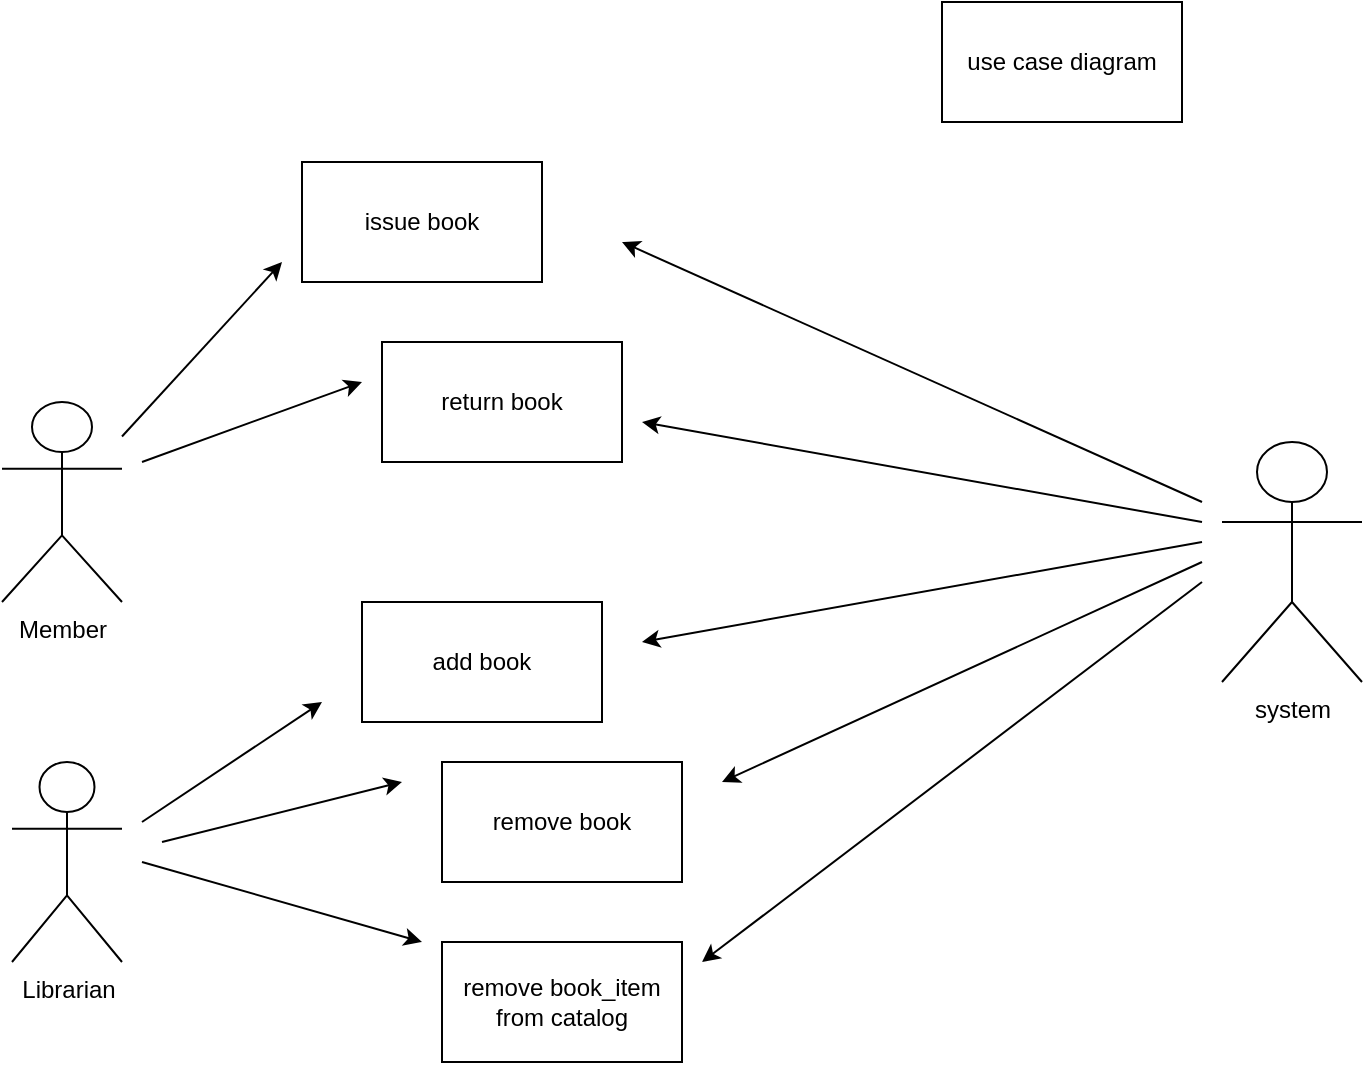 <mxfile version="13.9.9" type="device"><diagram id="IVMDM2jIV5ksAbz_jSe2" name="Page-1"><mxGraphModel dx="1024" dy="552" grid="1" gridSize="10" guides="1" tooltips="1" connect="1" arrows="1" fold="1" page="1" pageScale="1" pageWidth="850" pageHeight="1100" math="0" shadow="0"><root><mxCell id="0"/><mxCell id="1" parent="0"/><mxCell id="i5PpQYVrMj4ilik65cCJ-1" value="Member" style="shape=umlActor;verticalLabelPosition=bottom;verticalAlign=top;html=1;outlineConnect=0;" parent="1" vertex="1"><mxGeometry x="100" y="230" width="60" height="100" as="geometry"/></mxCell><mxCell id="i5PpQYVrMj4ilik65cCJ-2" value="" style="endArrow=classic;html=1;" parent="1" source="i5PpQYVrMj4ilik65cCJ-1" edge="1"><mxGeometry width="50" height="50" relative="1" as="geometry"><mxPoint x="190" y="210" as="sourcePoint"/><mxPoint x="240" y="160" as="targetPoint"/></mxGeometry></mxCell><mxCell id="i5PpQYVrMj4ilik65cCJ-3" value="" style="endArrow=classic;html=1;" parent="1" edge="1"><mxGeometry width="50" height="50" relative="1" as="geometry"><mxPoint x="170" y="260" as="sourcePoint"/><mxPoint x="280" y="220" as="targetPoint"/></mxGeometry></mxCell><mxCell id="i5PpQYVrMj4ilik65cCJ-4" value="issue book" style="rounded=0;whiteSpace=wrap;html=1;" parent="1" vertex="1"><mxGeometry x="250" y="110" width="120" height="60" as="geometry"/></mxCell><mxCell id="i5PpQYVrMj4ilik65cCJ-5" value="return book" style="rounded=0;whiteSpace=wrap;html=1;" parent="1" vertex="1"><mxGeometry x="290" y="200" width="120" height="60" as="geometry"/></mxCell><mxCell id="i5PpQYVrMj4ilik65cCJ-6" value="Librarian" style="shape=umlActor;verticalLabelPosition=bottom;verticalAlign=top;html=1;outlineConnect=0;" parent="1" vertex="1"><mxGeometry x="105" y="410" width="55" height="100" as="geometry"/></mxCell><mxCell id="i5PpQYVrMj4ilik65cCJ-7" value="" style="endArrow=classic;html=1;" parent="1" edge="1"><mxGeometry width="50" height="50" relative="1" as="geometry"><mxPoint x="170" y="440" as="sourcePoint"/><mxPoint x="260" y="380" as="targetPoint"/></mxGeometry></mxCell><mxCell id="i5PpQYVrMj4ilik65cCJ-8" value="" style="endArrow=classic;html=1;" parent="1" edge="1"><mxGeometry width="50" height="50" relative="1" as="geometry"><mxPoint x="180" y="450" as="sourcePoint"/><mxPoint x="300" y="420" as="targetPoint"/></mxGeometry></mxCell><mxCell id="i5PpQYVrMj4ilik65cCJ-9" value="" style="endArrow=classic;html=1;" parent="1" edge="1"><mxGeometry width="50" height="50" relative="1" as="geometry"><mxPoint x="170" y="460" as="sourcePoint"/><mxPoint x="310" y="500" as="targetPoint"/></mxGeometry></mxCell><mxCell id="i5PpQYVrMj4ilik65cCJ-10" value="add book" style="rounded=0;whiteSpace=wrap;html=1;" parent="1" vertex="1"><mxGeometry x="280" y="330" width="120" height="60" as="geometry"/></mxCell><mxCell id="i5PpQYVrMj4ilik65cCJ-11" value="remove book" style="rounded=0;whiteSpace=wrap;html=1;" parent="1" vertex="1"><mxGeometry x="320" y="410" width="120" height="60" as="geometry"/></mxCell><mxCell id="i5PpQYVrMj4ilik65cCJ-12" value="remove book_item from catalog" style="rounded=0;whiteSpace=wrap;html=1;" parent="1" vertex="1"><mxGeometry x="320" y="500" width="120" height="60" as="geometry"/></mxCell><mxCell id="i5PpQYVrMj4ilik65cCJ-13" value="system" style="shape=umlActor;verticalLabelPosition=bottom;verticalAlign=top;html=1;outlineConnect=0;" parent="1" vertex="1"><mxGeometry x="710" y="250" width="70" height="120" as="geometry"/></mxCell><mxCell id="i5PpQYVrMj4ilik65cCJ-14" value="" style="endArrow=classic;html=1;" parent="1" edge="1"><mxGeometry width="50" height="50" relative="1" as="geometry"><mxPoint x="700" y="280" as="sourcePoint"/><mxPoint x="410" y="150" as="targetPoint"/></mxGeometry></mxCell><mxCell id="i5PpQYVrMj4ilik65cCJ-15" value="" style="endArrow=classic;html=1;" parent="1" edge="1"><mxGeometry width="50" height="50" relative="1" as="geometry"><mxPoint x="700" y="290" as="sourcePoint"/><mxPoint x="420" y="240" as="targetPoint"/></mxGeometry></mxCell><mxCell id="i5PpQYVrMj4ilik65cCJ-16" value="" style="endArrow=classic;html=1;" parent="1" edge="1"><mxGeometry width="50" height="50" relative="1" as="geometry"><mxPoint x="700" y="300" as="sourcePoint"/><mxPoint x="420" y="350" as="targetPoint"/></mxGeometry></mxCell><mxCell id="i5PpQYVrMj4ilik65cCJ-17" value="" style="endArrow=classic;html=1;" parent="1" edge="1"><mxGeometry width="50" height="50" relative="1" as="geometry"><mxPoint x="700" y="310" as="sourcePoint"/><mxPoint x="460" y="420" as="targetPoint"/></mxGeometry></mxCell><mxCell id="i5PpQYVrMj4ilik65cCJ-18" value="" style="endArrow=classic;html=1;" parent="1" edge="1"><mxGeometry width="50" height="50" relative="1" as="geometry"><mxPoint x="700" y="320" as="sourcePoint"/><mxPoint x="450" y="510" as="targetPoint"/></mxGeometry></mxCell><mxCell id="i5PpQYVrMj4ilik65cCJ-19" value="use case diagram" style="rounded=0;whiteSpace=wrap;html=1;" parent="1" vertex="1"><mxGeometry x="570" y="30" width="120" height="60" as="geometry"/></mxCell></root></mxGraphModel></diagram></mxfile>